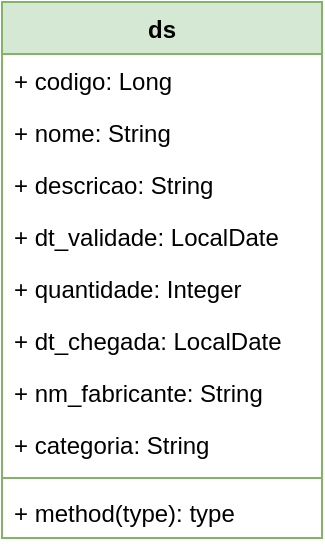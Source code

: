 <mxfile version="24.5.1" type="google">
  <diagram name="Página-1" id="b9aeQRkqxWOj6QoZKTdL">
    <mxGraphModel grid="1" page="1" gridSize="10" guides="1" tooltips="1" connect="1" arrows="1" fold="1" pageScale="1" pageWidth="827" pageHeight="1169" math="0" shadow="0">
      <root>
        <mxCell id="0" />
        <mxCell id="1" parent="0" />
        <mxCell id="J1v0w9JVsuVyqMtCfAn2-1" value="ds" style="swimlane;fontStyle=1;align=center;verticalAlign=top;childLayout=stackLayout;horizontal=1;startSize=26;horizontalStack=0;resizeParent=1;resizeParentMax=0;resizeLast=0;collapsible=1;marginBottom=0;whiteSpace=wrap;html=1;fillColor=#d5e8d4;strokeColor=#82b366;" vertex="1" parent="1">
          <mxGeometry x="330" y="270" width="160" height="268" as="geometry" />
        </mxCell>
        <mxCell id="J1v0w9JVsuVyqMtCfAn2-2" value="+ codigo: Long" style="text;strokeColor=none;fillColor=none;align=left;verticalAlign=top;spacingLeft=4;spacingRight=4;overflow=hidden;rotatable=0;points=[[0,0.5],[1,0.5]];portConstraint=eastwest;whiteSpace=wrap;html=1;" vertex="1" parent="J1v0w9JVsuVyqMtCfAn2-1">
          <mxGeometry y="26" width="160" height="26" as="geometry" />
        </mxCell>
        <mxCell id="ztPxYLCEH8dGZeWN2JvX-5" value="+ nome: String" style="text;strokeColor=none;fillColor=none;align=left;verticalAlign=top;spacingLeft=4;spacingRight=4;overflow=hidden;rotatable=0;points=[[0,0.5],[1,0.5]];portConstraint=eastwest;whiteSpace=wrap;html=1;" vertex="1" parent="J1v0w9JVsuVyqMtCfAn2-1">
          <mxGeometry y="52" width="160" height="26" as="geometry" />
        </mxCell>
        <mxCell id="ztPxYLCEH8dGZeWN2JvX-4" value="+ descricao: String" style="text;strokeColor=none;fillColor=none;align=left;verticalAlign=top;spacingLeft=4;spacingRight=4;overflow=hidden;rotatable=0;points=[[0,0.5],[1,0.5]];portConstraint=eastwest;whiteSpace=wrap;html=1;" vertex="1" parent="J1v0w9JVsuVyqMtCfAn2-1">
          <mxGeometry y="78" width="160" height="26" as="geometry" />
        </mxCell>
        <mxCell id="ztPxYLCEH8dGZeWN2JvX-9" value="+ dt_validade: LocalDate" style="text;strokeColor=none;fillColor=none;align=left;verticalAlign=top;spacingLeft=4;spacingRight=4;overflow=hidden;rotatable=0;points=[[0,0.5],[1,0.5]];portConstraint=eastwest;whiteSpace=wrap;html=1;" vertex="1" parent="J1v0w9JVsuVyqMtCfAn2-1">
          <mxGeometry y="104" width="160" height="26" as="geometry" />
        </mxCell>
        <mxCell id="ztPxYLCEH8dGZeWN2JvX-8" value="+ quantidade: Integer" style="text;strokeColor=none;fillColor=none;align=left;verticalAlign=top;spacingLeft=4;spacingRight=4;overflow=hidden;rotatable=0;points=[[0,0.5],[1,0.5]];portConstraint=eastwest;whiteSpace=wrap;html=1;" vertex="1" parent="J1v0w9JVsuVyqMtCfAn2-1">
          <mxGeometry y="130" width="160" height="26" as="geometry" />
        </mxCell>
        <mxCell id="ztPxYLCEH8dGZeWN2JvX-7" value="+ dt_chegada: LocalDate" style="text;strokeColor=none;fillColor=none;align=left;verticalAlign=top;spacingLeft=4;spacingRight=4;overflow=hidden;rotatable=0;points=[[0,0.5],[1,0.5]];portConstraint=eastwest;whiteSpace=wrap;html=1;" vertex="1" parent="J1v0w9JVsuVyqMtCfAn2-1">
          <mxGeometry y="156" width="160" height="26" as="geometry" />
        </mxCell>
        <mxCell id="ztPxYLCEH8dGZeWN2JvX-6" value="+ nm_fabricante: String" style="text;strokeColor=none;fillColor=none;align=left;verticalAlign=top;spacingLeft=4;spacingRight=4;overflow=hidden;rotatable=0;points=[[0,0.5],[1,0.5]];portConstraint=eastwest;whiteSpace=wrap;html=1;" vertex="1" parent="J1v0w9JVsuVyqMtCfAn2-1">
          <mxGeometry y="182" width="160" height="26" as="geometry" />
        </mxCell>
        <mxCell id="ztPxYLCEH8dGZeWN2JvX-3" value="+ categoria: String" style="text;strokeColor=none;fillColor=none;align=left;verticalAlign=top;spacingLeft=4;spacingRight=4;overflow=hidden;rotatable=0;points=[[0,0.5],[1,0.5]];portConstraint=eastwest;whiteSpace=wrap;html=1;" vertex="1" parent="J1v0w9JVsuVyqMtCfAn2-1">
          <mxGeometry y="208" width="160" height="26" as="geometry" />
        </mxCell>
        <mxCell id="J1v0w9JVsuVyqMtCfAn2-3" value="" style="line;strokeWidth=1;fillColor=none;align=left;verticalAlign=middle;spacingTop=-1;spacingLeft=3;spacingRight=3;rotatable=0;labelPosition=right;points=[];portConstraint=eastwest;strokeColor=inherit;" vertex="1" parent="J1v0w9JVsuVyqMtCfAn2-1">
          <mxGeometry y="234" width="160" height="8" as="geometry" />
        </mxCell>
        <mxCell id="J1v0w9JVsuVyqMtCfAn2-4" value="+ method(type): type" style="text;strokeColor=none;fillColor=none;align=left;verticalAlign=top;spacingLeft=4;spacingRight=4;overflow=hidden;rotatable=0;points=[[0,0.5],[1,0.5]];portConstraint=eastwest;whiteSpace=wrap;html=1;" vertex="1" parent="J1v0w9JVsuVyqMtCfAn2-1">
          <mxGeometry y="242" width="160" height="26" as="geometry" />
        </mxCell>
      </root>
    </mxGraphModel>
  </diagram>
</mxfile>
